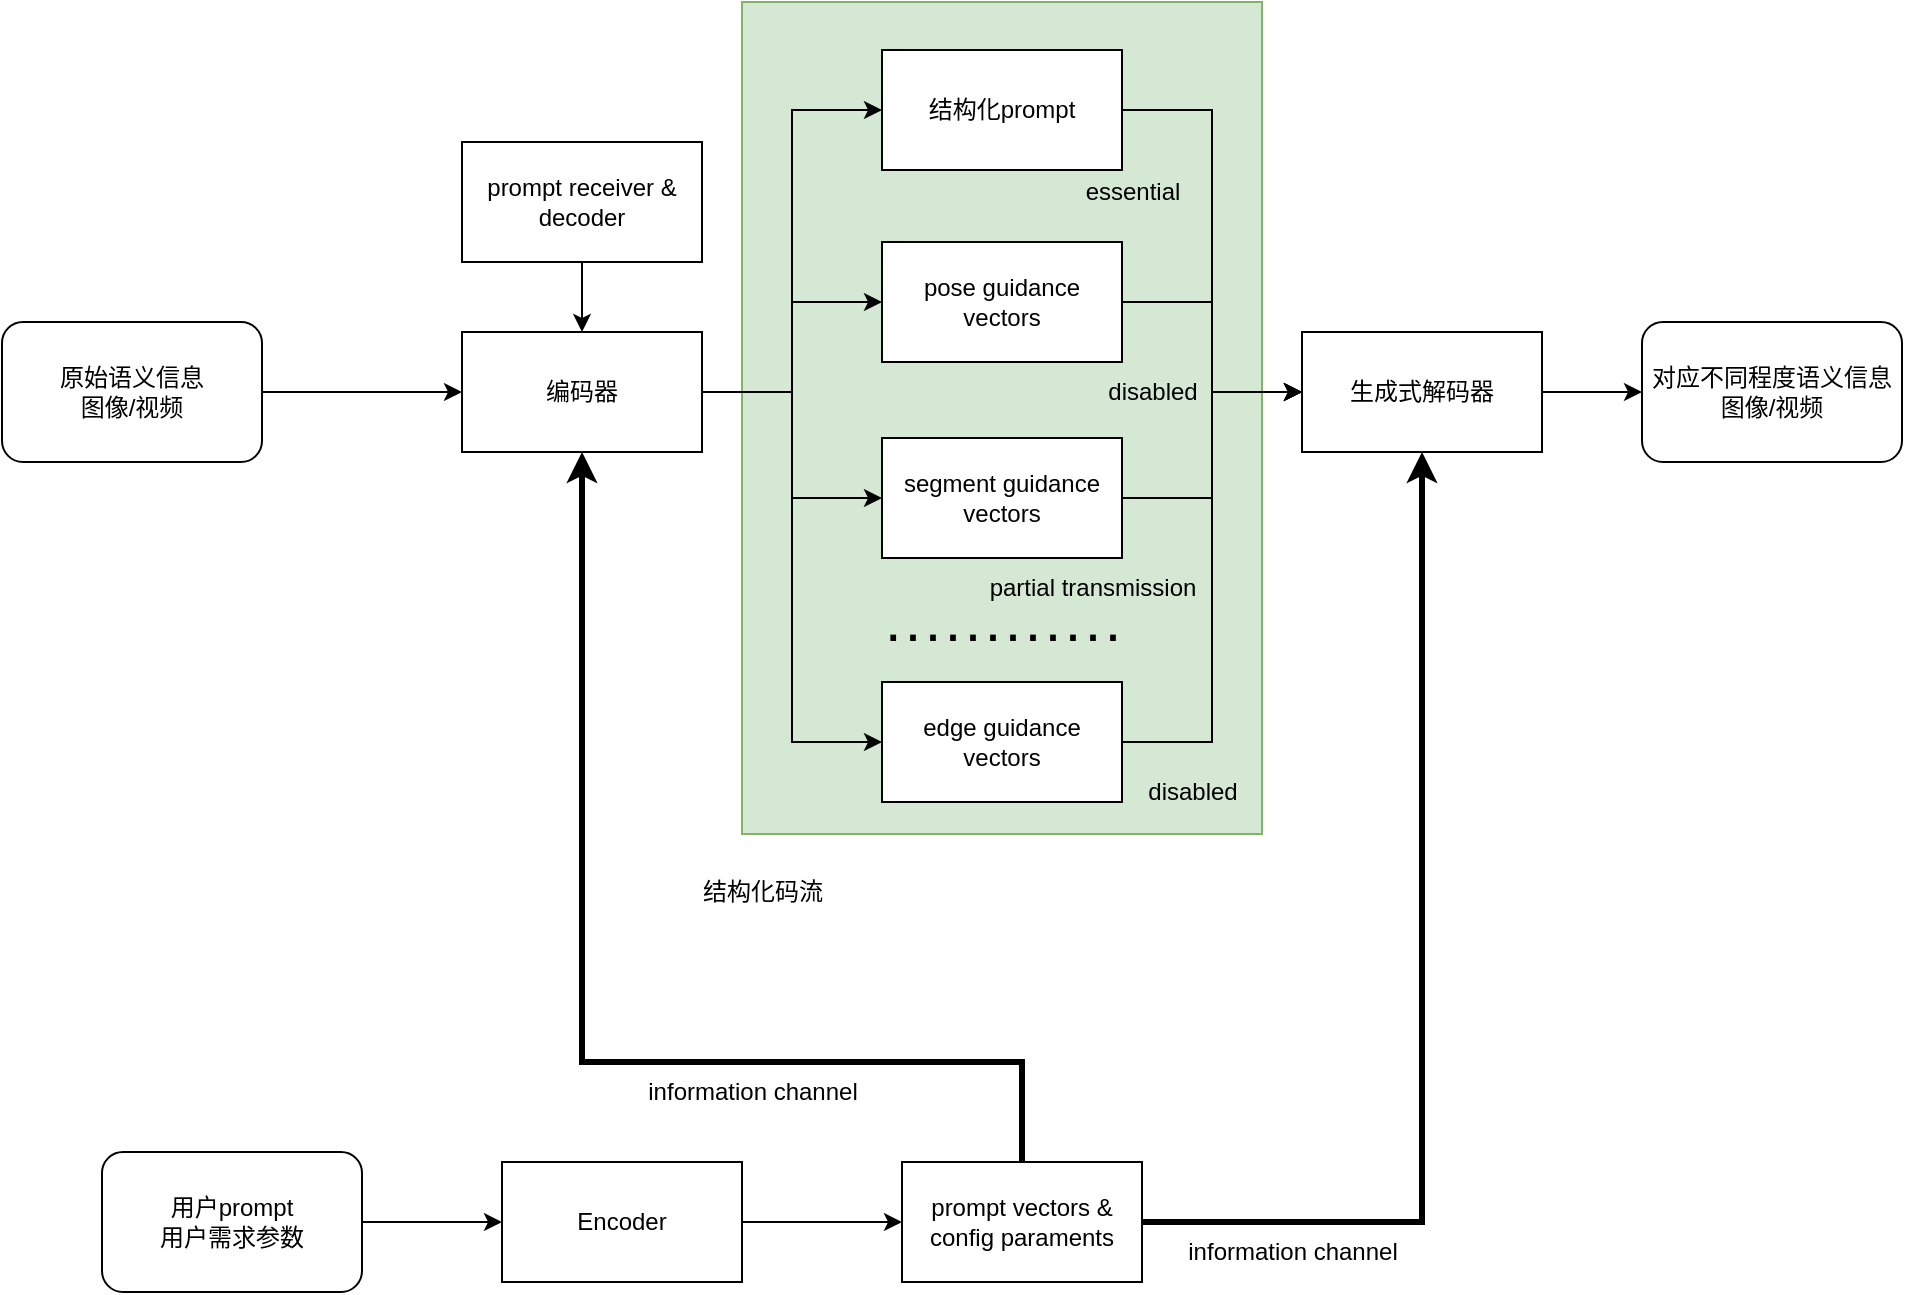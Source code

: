 <mxfile version="24.4.2" type="github">
  <diagram name="第 1 页" id="1F1AiMC7PK8RF2ciJAmA">
    <mxGraphModel dx="1426" dy="793" grid="1" gridSize="10" guides="1" tooltips="1" connect="1" arrows="1" fold="1" page="1" pageScale="1" pageWidth="1169" pageHeight="827" math="0" shadow="0">
      <root>
        <mxCell id="0" />
        <mxCell id="1" parent="0" />
        <mxCell id="Rm1JZIe86LfK_nkms-XK-46" value="" style="rounded=0;whiteSpace=wrap;html=1;fillColor=#d5e8d4;strokeColor=#82b366;" vertex="1" parent="1">
          <mxGeometry x="550" y="390" width="260" height="416" as="geometry" />
        </mxCell>
        <mxCell id="Rm1JZIe86LfK_nkms-XK-10" style="edgeStyle=orthogonalEdgeStyle;rounded=0;orthogonalLoop=1;jettySize=auto;html=1;entryX=0;entryY=0.5;entryDx=0;entryDy=0;" edge="1" parent="1" source="Rm1JZIe86LfK_nkms-XK-11" target="Rm1JZIe86LfK_nkms-XK-13">
          <mxGeometry relative="1" as="geometry">
            <mxPoint x="472.5" y="522.5" as="targetPoint" />
          </mxGeometry>
        </mxCell>
        <mxCell id="Rm1JZIe86LfK_nkms-XK-11" value="原始语义信息&lt;br&gt;图像/视频" style="rounded=1;whiteSpace=wrap;html=1;" vertex="1" parent="1">
          <mxGeometry x="180" y="550" width="130" height="70" as="geometry" />
        </mxCell>
        <mxCell id="Rm1JZIe86LfK_nkms-XK-25" style="edgeStyle=orthogonalEdgeStyle;rounded=0;orthogonalLoop=1;jettySize=auto;html=1;entryX=0;entryY=0.5;entryDx=0;entryDy=0;" edge="1" parent="1" source="Rm1JZIe86LfK_nkms-XK-13" target="Rm1JZIe86LfK_nkms-XK-21">
          <mxGeometry relative="1" as="geometry" />
        </mxCell>
        <mxCell id="Rm1JZIe86LfK_nkms-XK-26" style="edgeStyle=orthogonalEdgeStyle;rounded=0;orthogonalLoop=1;jettySize=auto;html=1;exitX=1;exitY=0.5;exitDx=0;exitDy=0;entryX=0;entryY=0.5;entryDx=0;entryDy=0;" edge="1" parent="1" source="Rm1JZIe86LfK_nkms-XK-13" target="Rm1JZIe86LfK_nkms-XK-15">
          <mxGeometry relative="1" as="geometry" />
        </mxCell>
        <mxCell id="Rm1JZIe86LfK_nkms-XK-27" style="edgeStyle=orthogonalEdgeStyle;rounded=0;orthogonalLoop=1;jettySize=auto;html=1;exitX=1;exitY=0.5;exitDx=0;exitDy=0;entryX=0;entryY=0.5;entryDx=0;entryDy=0;" edge="1" parent="1" source="Rm1JZIe86LfK_nkms-XK-13" target="Rm1JZIe86LfK_nkms-XK-19">
          <mxGeometry relative="1" as="geometry" />
        </mxCell>
        <mxCell id="Rm1JZIe86LfK_nkms-XK-28" style="edgeStyle=orthogonalEdgeStyle;rounded=0;orthogonalLoop=1;jettySize=auto;html=1;exitX=1;exitY=0.5;exitDx=0;exitDy=0;entryX=0;entryY=0.5;entryDx=0;entryDy=0;" edge="1" parent="1" source="Rm1JZIe86LfK_nkms-XK-13" target="Rm1JZIe86LfK_nkms-XK-20">
          <mxGeometry relative="1" as="geometry" />
        </mxCell>
        <mxCell id="Rm1JZIe86LfK_nkms-XK-13" value="编码器" style="rounded=0;whiteSpace=wrap;html=1;" vertex="1" parent="1">
          <mxGeometry x="410" y="555" width="120" height="60" as="geometry" />
        </mxCell>
        <mxCell id="Rm1JZIe86LfK_nkms-XK-14" style="edgeStyle=orthogonalEdgeStyle;rounded=0;orthogonalLoop=1;jettySize=auto;html=1;entryX=0;entryY=0.5;entryDx=0;entryDy=0;" edge="1" parent="1" source="Rm1JZIe86LfK_nkms-XK-15" target="Rm1JZIe86LfK_nkms-XK-17">
          <mxGeometry relative="1" as="geometry" />
        </mxCell>
        <mxCell id="Rm1JZIe86LfK_nkms-XK-15" value="pose guidance&lt;br&gt;vectors" style="rounded=0;whiteSpace=wrap;html=1;" vertex="1" parent="1">
          <mxGeometry x="620" y="510" width="120" height="60" as="geometry" />
        </mxCell>
        <mxCell id="Rm1JZIe86LfK_nkms-XK-16" style="edgeStyle=orthogonalEdgeStyle;rounded=0;orthogonalLoop=1;jettySize=auto;html=1;" edge="1" parent="1" source="Rm1JZIe86LfK_nkms-XK-17" target="Rm1JZIe86LfK_nkms-XK-18">
          <mxGeometry relative="1" as="geometry" />
        </mxCell>
        <mxCell id="Rm1JZIe86LfK_nkms-XK-17" value="生成式解码器" style="rounded=0;whiteSpace=wrap;html=1;" vertex="1" parent="1">
          <mxGeometry x="830" y="555" width="120" height="60" as="geometry" />
        </mxCell>
        <mxCell id="Rm1JZIe86LfK_nkms-XK-18" value="对应不同程度语义信息&lt;br&gt;图像/视频" style="rounded=1;whiteSpace=wrap;html=1;" vertex="1" parent="1">
          <mxGeometry x="1000" y="550" width="130" height="70" as="geometry" />
        </mxCell>
        <mxCell id="Rm1JZIe86LfK_nkms-XK-30" style="edgeStyle=orthogonalEdgeStyle;rounded=0;orthogonalLoop=1;jettySize=auto;html=1;entryX=0;entryY=0.5;entryDx=0;entryDy=0;" edge="1" parent="1" source="Rm1JZIe86LfK_nkms-XK-19" target="Rm1JZIe86LfK_nkms-XK-17">
          <mxGeometry relative="1" as="geometry" />
        </mxCell>
        <mxCell id="Rm1JZIe86LfK_nkms-XK-19" value="segment guidance&lt;div&gt;vectors&lt;/div&gt;" style="rounded=0;whiteSpace=wrap;html=1;" vertex="1" parent="1">
          <mxGeometry x="620" y="608" width="120" height="60" as="geometry" />
        </mxCell>
        <mxCell id="Rm1JZIe86LfK_nkms-XK-31" style="edgeStyle=orthogonalEdgeStyle;rounded=0;orthogonalLoop=1;jettySize=auto;html=1;entryX=0;entryY=0.5;entryDx=0;entryDy=0;" edge="1" parent="1" source="Rm1JZIe86LfK_nkms-XK-20" target="Rm1JZIe86LfK_nkms-XK-17">
          <mxGeometry relative="1" as="geometry" />
        </mxCell>
        <mxCell id="Rm1JZIe86LfK_nkms-XK-20" value="edge guidance&lt;div&gt;vectors&lt;/div&gt;" style="rounded=0;whiteSpace=wrap;html=1;" vertex="1" parent="1">
          <mxGeometry x="620" y="730" width="120" height="60" as="geometry" />
        </mxCell>
        <mxCell id="Rm1JZIe86LfK_nkms-XK-29" style="edgeStyle=orthogonalEdgeStyle;rounded=0;orthogonalLoop=1;jettySize=auto;html=1;entryX=0;entryY=0.5;entryDx=0;entryDy=0;" edge="1" parent="1" source="Rm1JZIe86LfK_nkms-XK-21" target="Rm1JZIe86LfK_nkms-XK-17">
          <mxGeometry relative="1" as="geometry" />
        </mxCell>
        <mxCell id="Rm1JZIe86LfK_nkms-XK-21" value="结构化prompt" style="rounded=0;whiteSpace=wrap;html=1;" vertex="1" parent="1">
          <mxGeometry x="620" y="414" width="120" height="60" as="geometry" />
        </mxCell>
        <mxCell id="Rm1JZIe86LfK_nkms-XK-23" style="edgeStyle=orthogonalEdgeStyle;rounded=0;orthogonalLoop=1;jettySize=auto;html=1;entryX=0.5;entryY=0;entryDx=0;entryDy=0;" edge="1" parent="1" source="Rm1JZIe86LfK_nkms-XK-22" target="Rm1JZIe86LfK_nkms-XK-13">
          <mxGeometry relative="1" as="geometry" />
        </mxCell>
        <mxCell id="Rm1JZIe86LfK_nkms-XK-22" value="prompt receiver &amp;amp; decoder" style="rounded=0;whiteSpace=wrap;html=1;" vertex="1" parent="1">
          <mxGeometry x="410" y="460" width="120" height="60" as="geometry" />
        </mxCell>
        <mxCell id="Rm1JZIe86LfK_nkms-XK-33" value="&lt;font style=&quot;font-size: 30px;&quot;&gt;············&lt;/font&gt;" style="text;html=1;align=center;verticalAlign=middle;resizable=0;points=[];autosize=1;strokeColor=none;fillColor=none;" vertex="1" parent="1">
          <mxGeometry x="610" y="680" width="140" height="50" as="geometry" />
        </mxCell>
        <mxCell id="Rm1JZIe86LfK_nkms-XK-36" style="edgeStyle=orthogonalEdgeStyle;rounded=0;orthogonalLoop=1;jettySize=auto;html=1;entryX=0;entryY=0.5;entryDx=0;entryDy=0;" edge="1" parent="1" source="Rm1JZIe86LfK_nkms-XK-34" target="Rm1JZIe86LfK_nkms-XK-35">
          <mxGeometry relative="1" as="geometry" />
        </mxCell>
        <mxCell id="Rm1JZIe86LfK_nkms-XK-34" value="用户prompt&lt;div&gt;用户需求参数&lt;/div&gt;" style="rounded=1;whiteSpace=wrap;html=1;" vertex="1" parent="1">
          <mxGeometry x="230" y="965" width="130" height="70" as="geometry" />
        </mxCell>
        <mxCell id="Rm1JZIe86LfK_nkms-XK-38" style="edgeStyle=orthogonalEdgeStyle;rounded=0;orthogonalLoop=1;jettySize=auto;html=1;entryX=0;entryY=0.5;entryDx=0;entryDy=0;" edge="1" parent="1" source="Rm1JZIe86LfK_nkms-XK-35" target="Rm1JZIe86LfK_nkms-XK-37">
          <mxGeometry relative="1" as="geometry" />
        </mxCell>
        <mxCell id="Rm1JZIe86LfK_nkms-XK-35" value="Encoder" style="rounded=0;whiteSpace=wrap;html=1;" vertex="1" parent="1">
          <mxGeometry x="430" y="970" width="120" height="60" as="geometry" />
        </mxCell>
        <mxCell id="Rm1JZIe86LfK_nkms-XK-39" style="edgeStyle=orthogonalEdgeStyle;rounded=0;orthogonalLoop=1;jettySize=auto;html=1;entryX=0.5;entryY=1;entryDx=0;entryDy=0;strokeWidth=3;" edge="1" parent="1" source="Rm1JZIe86LfK_nkms-XK-37" target="Rm1JZIe86LfK_nkms-XK-13">
          <mxGeometry relative="1" as="geometry">
            <Array as="points">
              <mxPoint x="690" y="920" />
              <mxPoint x="470" y="920" />
            </Array>
          </mxGeometry>
        </mxCell>
        <mxCell id="Rm1JZIe86LfK_nkms-XK-40" style="edgeStyle=orthogonalEdgeStyle;rounded=0;orthogonalLoop=1;jettySize=auto;html=1;entryX=0.5;entryY=1;entryDx=0;entryDy=0;strokeWidth=3;" edge="1" parent="1" source="Rm1JZIe86LfK_nkms-XK-37" target="Rm1JZIe86LfK_nkms-XK-17">
          <mxGeometry relative="1" as="geometry" />
        </mxCell>
        <mxCell id="Rm1JZIe86LfK_nkms-XK-37" value="prompt vectors &amp;amp;&lt;br&gt;config paraments" style="rounded=0;whiteSpace=wrap;html=1;" vertex="1" parent="1">
          <mxGeometry x="630" y="970" width="120" height="60" as="geometry" />
        </mxCell>
        <mxCell id="Rm1JZIe86LfK_nkms-XK-42" value="disabled" style="text;html=1;align=center;verticalAlign=middle;resizable=0;points=[];autosize=1;strokeColor=none;fillColor=none;" vertex="1" parent="1">
          <mxGeometry x="720" y="570" width="70" height="30" as="geometry" />
        </mxCell>
        <mxCell id="Rm1JZIe86LfK_nkms-XK-43" value="disabled" style="text;html=1;align=center;verticalAlign=middle;resizable=0;points=[];autosize=1;strokeColor=none;fillColor=none;" vertex="1" parent="1">
          <mxGeometry x="740" y="770" width="70" height="30" as="geometry" />
        </mxCell>
        <mxCell id="Rm1JZIe86LfK_nkms-XK-45" value="结构化码流" style="text;html=1;align=center;verticalAlign=middle;resizable=0;points=[];autosize=1;strokeColor=none;fillColor=none;" vertex="1" parent="1">
          <mxGeometry x="520" y="820" width="80" height="30" as="geometry" />
        </mxCell>
        <mxCell id="Rm1JZIe86LfK_nkms-XK-47" value="essential" style="text;html=1;align=center;verticalAlign=middle;resizable=0;points=[];autosize=1;strokeColor=none;fillColor=none;" vertex="1" parent="1">
          <mxGeometry x="710" y="470" width="70" height="30" as="geometry" />
        </mxCell>
        <mxCell id="Rm1JZIe86LfK_nkms-XK-48" value="partial transmission" style="text;html=1;align=center;verticalAlign=middle;resizable=0;points=[];autosize=1;strokeColor=none;fillColor=none;" vertex="1" parent="1">
          <mxGeometry x="660" y="668" width="130" height="30" as="geometry" />
        </mxCell>
        <mxCell id="Rm1JZIe86LfK_nkms-XK-49" value="information channel" style="text;html=1;align=center;verticalAlign=middle;resizable=0;points=[];autosize=1;strokeColor=none;fillColor=none;" vertex="1" parent="1">
          <mxGeometry x="490" y="920" width="130" height="30" as="geometry" />
        </mxCell>
        <mxCell id="Rm1JZIe86LfK_nkms-XK-51" value="information channel" style="text;html=1;align=center;verticalAlign=middle;resizable=0;points=[];autosize=1;strokeColor=none;fillColor=none;" vertex="1" parent="1">
          <mxGeometry x="760" y="1000" width="130" height="30" as="geometry" />
        </mxCell>
      </root>
    </mxGraphModel>
  </diagram>
</mxfile>
